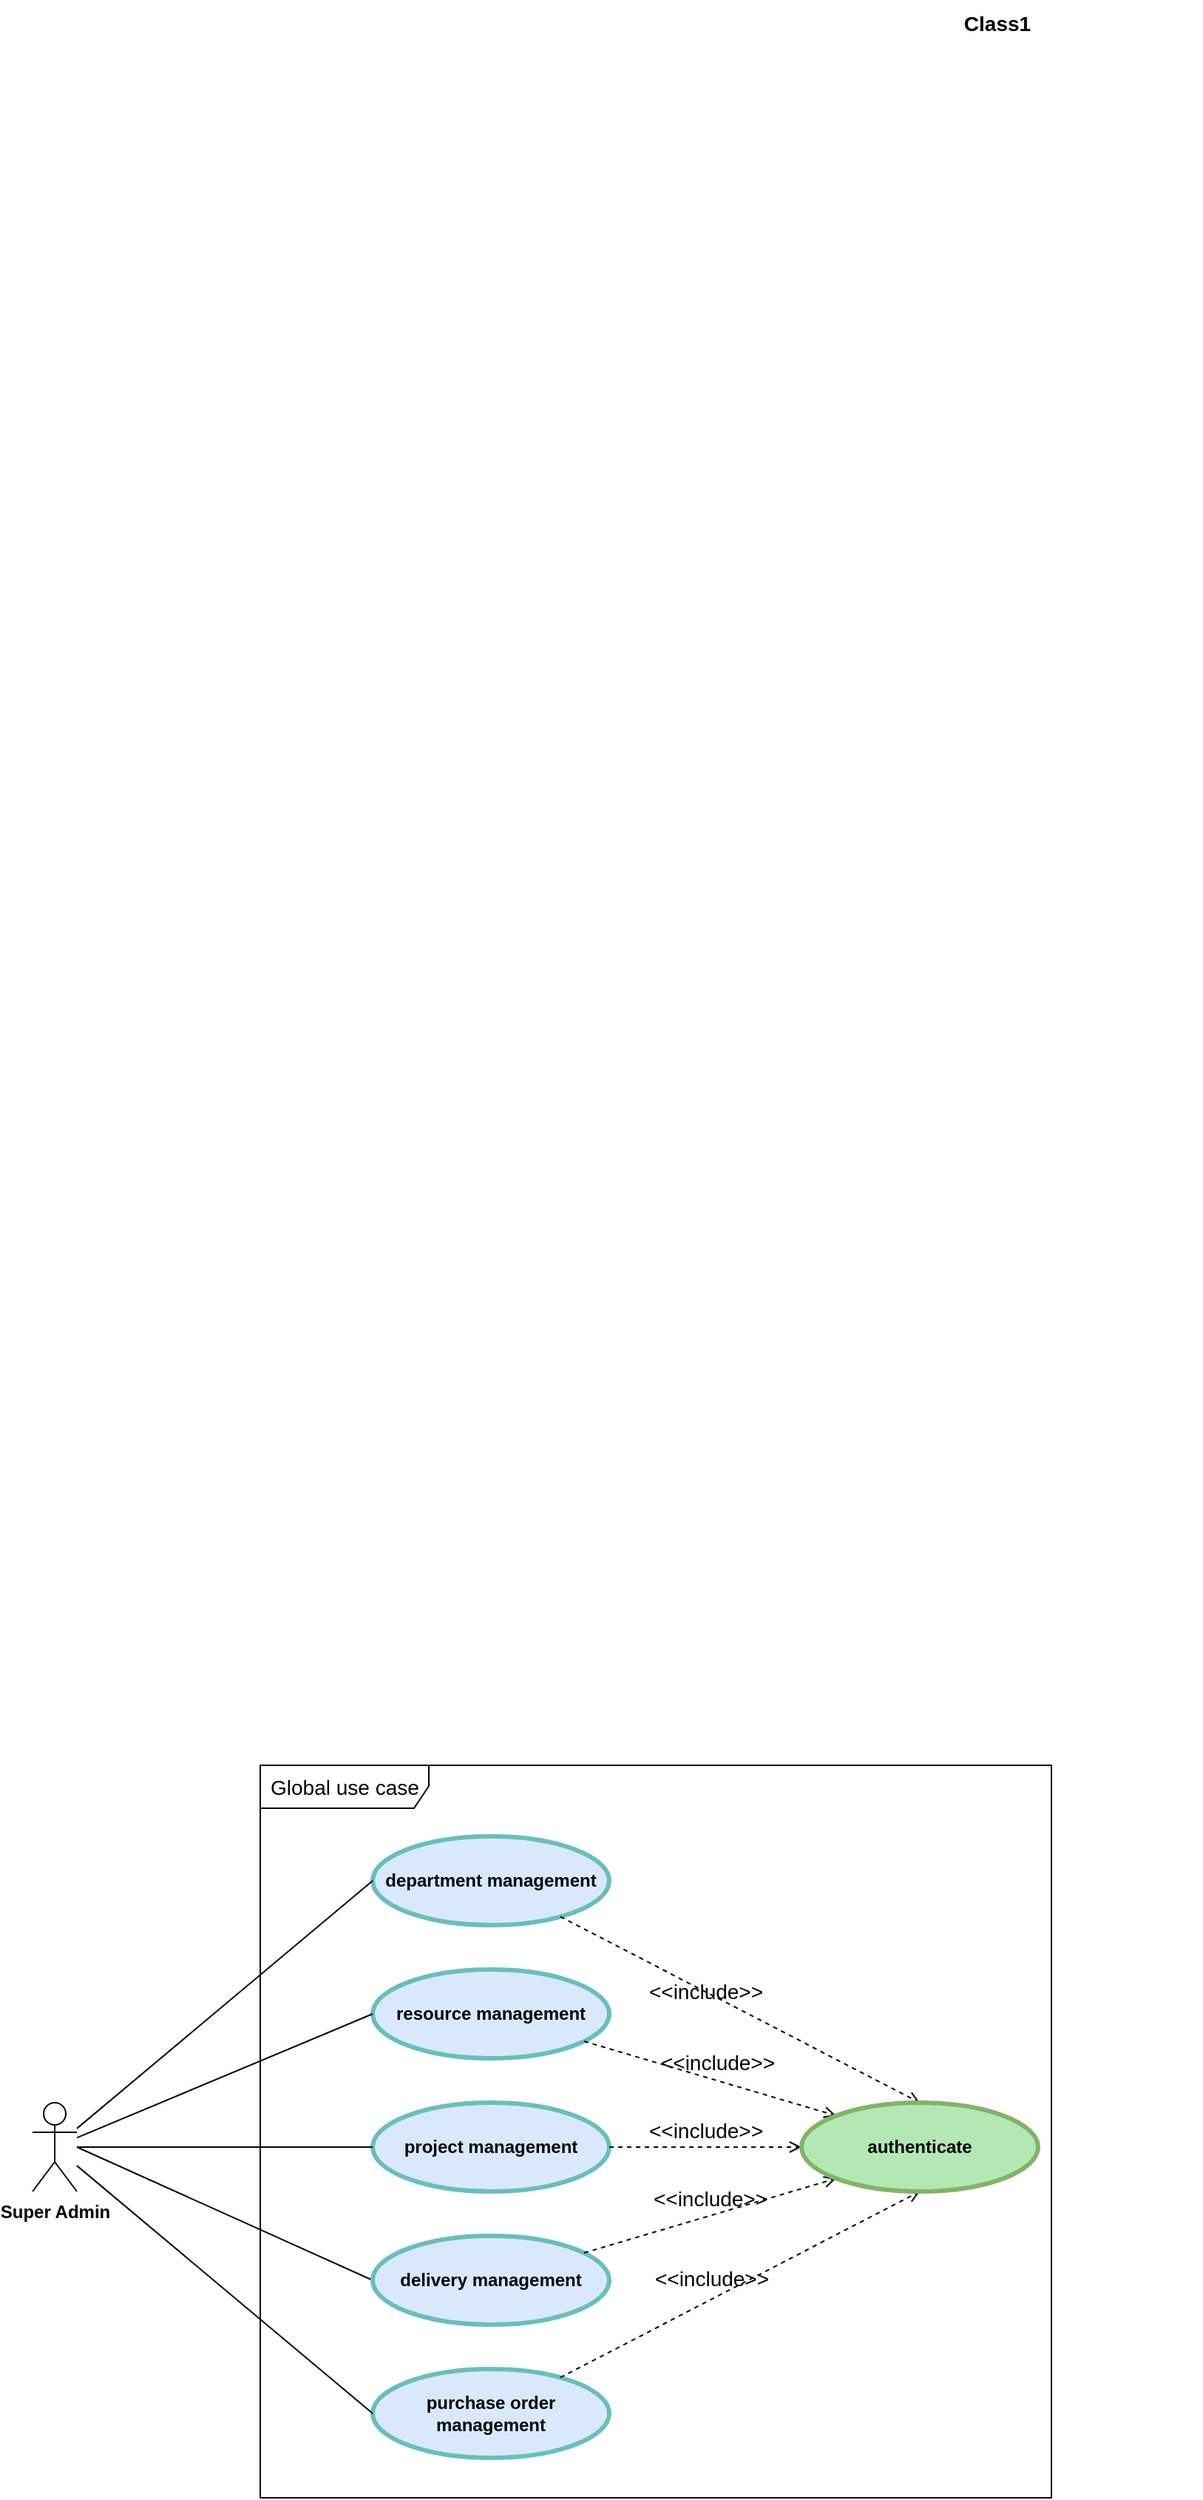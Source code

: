 <mxfile version="17.1.3" type="github">
  <diagram id="EG5JULqEjUh79jNFLRnw" name="Page-1">
    <mxGraphModel dx="1063" dy="-2977" grid="0" gridSize="10" guides="1" tooltips="1" connect="1" arrows="1" fold="1" page="1" pageScale="1" pageWidth="827" pageHeight="1169" math="0" shadow="0">
      <root>
        <mxCell id="0" />
        <mxCell id="1" parent="0" />
        <mxCell id="bL-fC52UARsJ5Ht_kiXk-35" value="Class1" style="swimlane;fontStyle=1;align=center;horizontal=1;startSize=30;collapsible=0;html=1;fontSize=14;fillColor=none;strokeColor=#FFFFFF;" vertex="1" parent="1">
          <mxGeometry x="903" y="3702" width="277" height="298" as="geometry" />
        </mxCell>
        <mxCell id="bL-fC52UARsJ5Ht_kiXk-36" value="Global use case" style="shape=umlFrame;tabPosition=left;html=1;boundedLbl=1;labelInHeader=1;width=114;height=29;swimlaneFillColor=#ffffff;align=left;spacingLeft=5;fontSize=14;" vertex="1" parent="bL-fC52UARsJ5Ht_kiXk-35">
          <mxGeometry width="535" height="495" relative="1" as="geometry">
            <mxPoint x="-359" y="1192" as="offset" />
          </mxGeometry>
        </mxCell>
        <mxCell id="bL-fC52UARsJ5Ht_kiXk-13" style="edgeStyle=none;rounded=0;orthogonalLoop=1;jettySize=auto;html=1;endArrow=none;endFill=0;entryX=0;entryY=0.5;entryDx=0;entryDy=0;" edge="1" parent="bL-fC52UARsJ5Ht_kiXk-35" target="bL-fC52UARsJ5Ht_kiXk-8">
          <mxGeometry relative="1" as="geometry">
            <mxPoint x="-483" y="1450" as="sourcePoint" />
          </mxGeometry>
        </mxCell>
        <mxCell id="bL-fC52UARsJ5Ht_kiXk-3" value="&lt;span style=&quot;font-weight: 700&quot;&gt;Super Admin&lt;/span&gt;" style="shape=umlActor;verticalLabelPosition=bottom;verticalAlign=top;html=1;outlineConnect=0;" vertex="1" parent="bL-fC52UARsJ5Ht_kiXk-35">
          <mxGeometry x="-513" y="1420" width="30" height="60" as="geometry" />
        </mxCell>
        <mxCell id="bL-fC52UARsJ5Ht_kiXk-6" value="department management" style="shape=ellipse;html=1;strokeWidth=3;fontStyle=1;whiteSpace=wrap;align=center;perimeter=ellipsePerimeter;fillColor=#dae8fc;strokeColor=#67BFBC;" vertex="1" parent="bL-fC52UARsJ5Ht_kiXk-35">
          <mxGeometry x="-283" y="1240" width="160" height="60" as="geometry" />
        </mxCell>
        <mxCell id="bL-fC52UARsJ5Ht_kiXk-11" style="rounded=0;orthogonalLoop=1;jettySize=auto;html=1;endArrow=none;endFill=0;entryX=0;entryY=0.5;entryDx=0;entryDy=0;" edge="1" parent="bL-fC52UARsJ5Ht_kiXk-35" source="bL-fC52UARsJ5Ht_kiXk-3" target="bL-fC52UARsJ5Ht_kiXk-6">
          <mxGeometry relative="1" as="geometry" />
        </mxCell>
        <mxCell id="bL-fC52UARsJ5Ht_kiXk-7" value="resource management" style="shape=ellipse;html=1;strokeWidth=3;fontStyle=1;whiteSpace=wrap;align=center;perimeter=ellipsePerimeter;fillColor=#dae8fc;strokeColor=#67BFBC;" vertex="1" parent="bL-fC52UARsJ5Ht_kiXk-35">
          <mxGeometry x="-283" y="1330" width="160" height="60" as="geometry" />
        </mxCell>
        <mxCell id="bL-fC52UARsJ5Ht_kiXk-12" style="edgeStyle=none;rounded=0;orthogonalLoop=1;jettySize=auto;html=1;endArrow=none;endFill=0;entryX=0;entryY=0.5;entryDx=0;entryDy=0;" edge="1" parent="bL-fC52UARsJ5Ht_kiXk-35" source="bL-fC52UARsJ5Ht_kiXk-3" target="bL-fC52UARsJ5Ht_kiXk-7">
          <mxGeometry relative="1" as="geometry" />
        </mxCell>
        <mxCell id="bL-fC52UARsJ5Ht_kiXk-8" value="delivery management" style="shape=ellipse;html=1;strokeWidth=3;fontStyle=1;whiteSpace=wrap;align=center;perimeter=ellipsePerimeter;fillColor=#dae8fc;strokeColor=#67BFBC;" vertex="1" parent="bL-fC52UARsJ5Ht_kiXk-35">
          <mxGeometry x="-283" y="1510" width="160" height="60" as="geometry" />
        </mxCell>
        <mxCell id="bL-fC52UARsJ5Ht_kiXk-9" value="purchase order management" style="shape=ellipse;html=1;strokeWidth=3;fontStyle=1;whiteSpace=wrap;align=center;perimeter=ellipsePerimeter;fillColor=#dae8fc;strokeColor=#67BFBC;" vertex="1" parent="bL-fC52UARsJ5Ht_kiXk-35">
          <mxGeometry x="-283" y="1600" width="160" height="60" as="geometry" />
        </mxCell>
        <mxCell id="bL-fC52UARsJ5Ht_kiXk-14" style="edgeStyle=none;rounded=0;orthogonalLoop=1;jettySize=auto;html=1;endArrow=none;endFill=0;entryX=0;entryY=0.5;entryDx=0;entryDy=0;" edge="1" parent="bL-fC52UARsJ5Ht_kiXk-35" source="bL-fC52UARsJ5Ht_kiXk-3" target="bL-fC52UARsJ5Ht_kiXk-9">
          <mxGeometry relative="1" as="geometry" />
        </mxCell>
        <mxCell id="bL-fC52UARsJ5Ht_kiXk-22" value="&lt;font style=&quot;font-size: 14px&quot;&gt;&amp;lt;&amp;lt;include&amp;gt;&amp;gt;&lt;/font&gt;" style="html=1;verticalAlign=bottom;labelBackgroundColor=none;endArrow=open;endFill=0;dashed=1;rounded=0;jumpSize=9;entryX=0.5;entryY=0;entryDx=0;entryDy=0;" edge="1" parent="bL-fC52UARsJ5Ht_kiXk-35" source="bL-fC52UARsJ5Ht_kiXk-6" target="bL-fC52UARsJ5Ht_kiXk-16">
          <mxGeometry x="-0.155" y="-10" width="160" relative="1" as="geometry">
            <mxPoint x="-73" y="1300" as="sourcePoint" />
            <mxPoint x="87" y="1300" as="targetPoint" />
            <mxPoint as="offset" />
          </mxGeometry>
        </mxCell>
        <mxCell id="bL-fC52UARsJ5Ht_kiXk-23" value="&amp;lt;&amp;lt;include&amp;gt;&amp;gt;" style="html=1;verticalAlign=bottom;labelBackgroundColor=none;endArrow=open;endFill=0;dashed=1;rounded=0;fontSize=14;jumpSize=9;entryX=0;entryY=0;entryDx=0;entryDy=0;" edge="1" parent="bL-fC52UARsJ5Ht_kiXk-35" source="bL-fC52UARsJ5Ht_kiXk-7" target="bL-fC52UARsJ5Ht_kiXk-16">
          <mxGeometry x="0.051" y="1" width="160" relative="1" as="geometry">
            <mxPoint x="-123" y="1390" as="sourcePoint" />
            <mxPoint x="37" y="1390" as="targetPoint" />
            <mxPoint as="offset" />
          </mxGeometry>
        </mxCell>
        <mxCell id="bL-fC52UARsJ5Ht_kiXk-24" value="&amp;lt;&amp;lt;include&amp;gt;&amp;gt;" style="html=1;verticalAlign=bottom;labelBackgroundColor=none;endArrow=open;endFill=0;dashed=1;rounded=0;fontSize=14;jumpSize=9;entryX=0;entryY=1;entryDx=0;entryDy=0;" edge="1" parent="bL-fC52UARsJ5Ht_kiXk-35" source="bL-fC52UARsJ5Ht_kiXk-8" target="bL-fC52UARsJ5Ht_kiXk-16">
          <mxGeometry width="160" relative="1" as="geometry">
            <mxPoint x="-123" y="1490" as="sourcePoint" />
            <mxPoint x="37" y="1490" as="targetPoint" />
          </mxGeometry>
        </mxCell>
        <mxCell id="bL-fC52UARsJ5Ht_kiXk-25" value="&amp;lt;&amp;lt;include&amp;gt;&amp;gt;" style="html=1;verticalAlign=bottom;labelBackgroundColor=none;endArrow=open;endFill=0;dashed=1;rounded=0;fontSize=14;jumpSize=9;shadow=0;entryX=0.5;entryY=1;entryDx=0;entryDy=0;" edge="1" parent="bL-fC52UARsJ5Ht_kiXk-35" source="bL-fC52UARsJ5Ht_kiXk-9" target="bL-fC52UARsJ5Ht_kiXk-16">
          <mxGeometry x="-0.148" y="3" width="160" relative="1" as="geometry">
            <mxPoint x="-123" y="1630" as="sourcePoint" />
            <mxPoint x="37" y="1630" as="targetPoint" />
            <mxPoint as="offset" />
          </mxGeometry>
        </mxCell>
        <mxCell id="bL-fC52UARsJ5Ht_kiXk-28" value="project management" style="shape=ellipse;html=1;strokeWidth=3;fontStyle=1;whiteSpace=wrap;align=center;perimeter=ellipsePerimeter;fillColor=#dae8fc;strokeColor=#67BFBC;" vertex="1" parent="bL-fC52UARsJ5Ht_kiXk-35">
          <mxGeometry x="-283" y="1420" width="160" height="60" as="geometry" />
        </mxCell>
        <mxCell id="bL-fC52UARsJ5Ht_kiXk-30" style="edgeStyle=none;rounded=0;jumpSize=9;orthogonalLoop=1;jettySize=auto;html=1;entryX=0;entryY=0.5;entryDx=0;entryDy=0;shadow=0;fontSize=14;endArrow=none;endFill=0;" edge="1" parent="bL-fC52UARsJ5Ht_kiXk-35" source="bL-fC52UARsJ5Ht_kiXk-3" target="bL-fC52UARsJ5Ht_kiXk-28">
          <mxGeometry relative="1" as="geometry" />
        </mxCell>
        <mxCell id="bL-fC52UARsJ5Ht_kiXk-31" value="&amp;lt;&amp;lt;include&amp;gt;&amp;gt;" style="html=1;verticalAlign=bottom;labelBackgroundColor=none;endArrow=open;endFill=0;dashed=1;rounded=0;shadow=0;fontSize=14;jumpSize=9;" edge="1" parent="bL-fC52UARsJ5Ht_kiXk-35" source="bL-fC52UARsJ5Ht_kiXk-28" target="bL-fC52UARsJ5Ht_kiXk-16">
          <mxGeometry width="160" relative="1" as="geometry">
            <mxPoint x="-123" y="1450" as="sourcePoint" />
            <mxPoint x="37" y="1450" as="targetPoint" />
          </mxGeometry>
        </mxCell>
        <mxCell id="bL-fC52UARsJ5Ht_kiXk-16" value="authenticate" style="shape=ellipse;html=1;strokeWidth=3;fontStyle=1;whiteSpace=wrap;align=center;perimeter=ellipsePerimeter;fillColor=#B3E8B4;strokeColor=#82b366;" vertex="1" parent="bL-fC52UARsJ5Ht_kiXk-35">
          <mxGeometry x="7" y="1420" width="160" height="60" as="geometry" />
        </mxCell>
      </root>
    </mxGraphModel>
  </diagram>
</mxfile>
